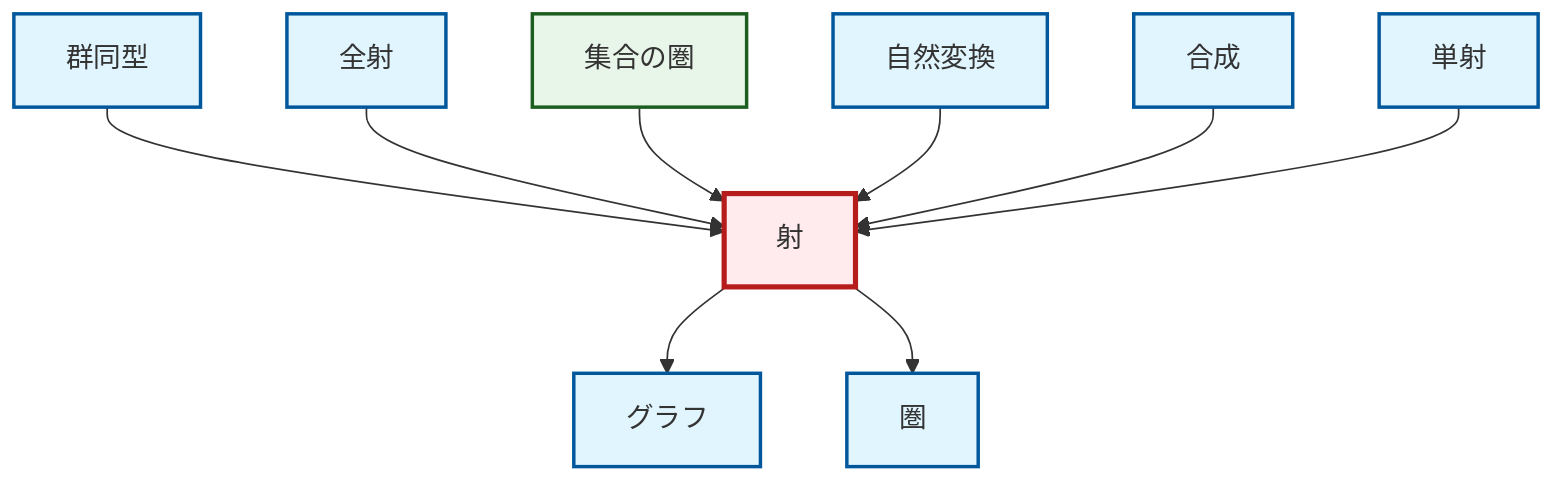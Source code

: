 graph TD
    classDef definition fill:#e1f5fe,stroke:#01579b,stroke-width:2px
    classDef theorem fill:#f3e5f5,stroke:#4a148c,stroke-width:2px
    classDef axiom fill:#fff3e0,stroke:#e65100,stroke-width:2px
    classDef example fill:#e8f5e9,stroke:#1b5e20,stroke-width:2px
    classDef current fill:#ffebee,stroke:#b71c1c,stroke-width:3px
    def-category["圏"]:::definition
    def-natural-transformation["自然変換"]:::definition
    def-graph["グラフ"]:::definition
    def-isomorphism["群同型"]:::definition
    def-epimorphism["全射"]:::definition
    def-morphism["射"]:::definition
    def-monomorphism["単射"]:::definition
    def-composition["合成"]:::definition
    ex-set-category["集合の圏"]:::example
    def-isomorphism --> def-morphism
    def-epimorphism --> def-morphism
    ex-set-category --> def-morphism
    def-morphism --> def-graph
    def-natural-transformation --> def-morphism
    def-morphism --> def-category
    def-composition --> def-morphism
    def-monomorphism --> def-morphism
    class def-morphism current